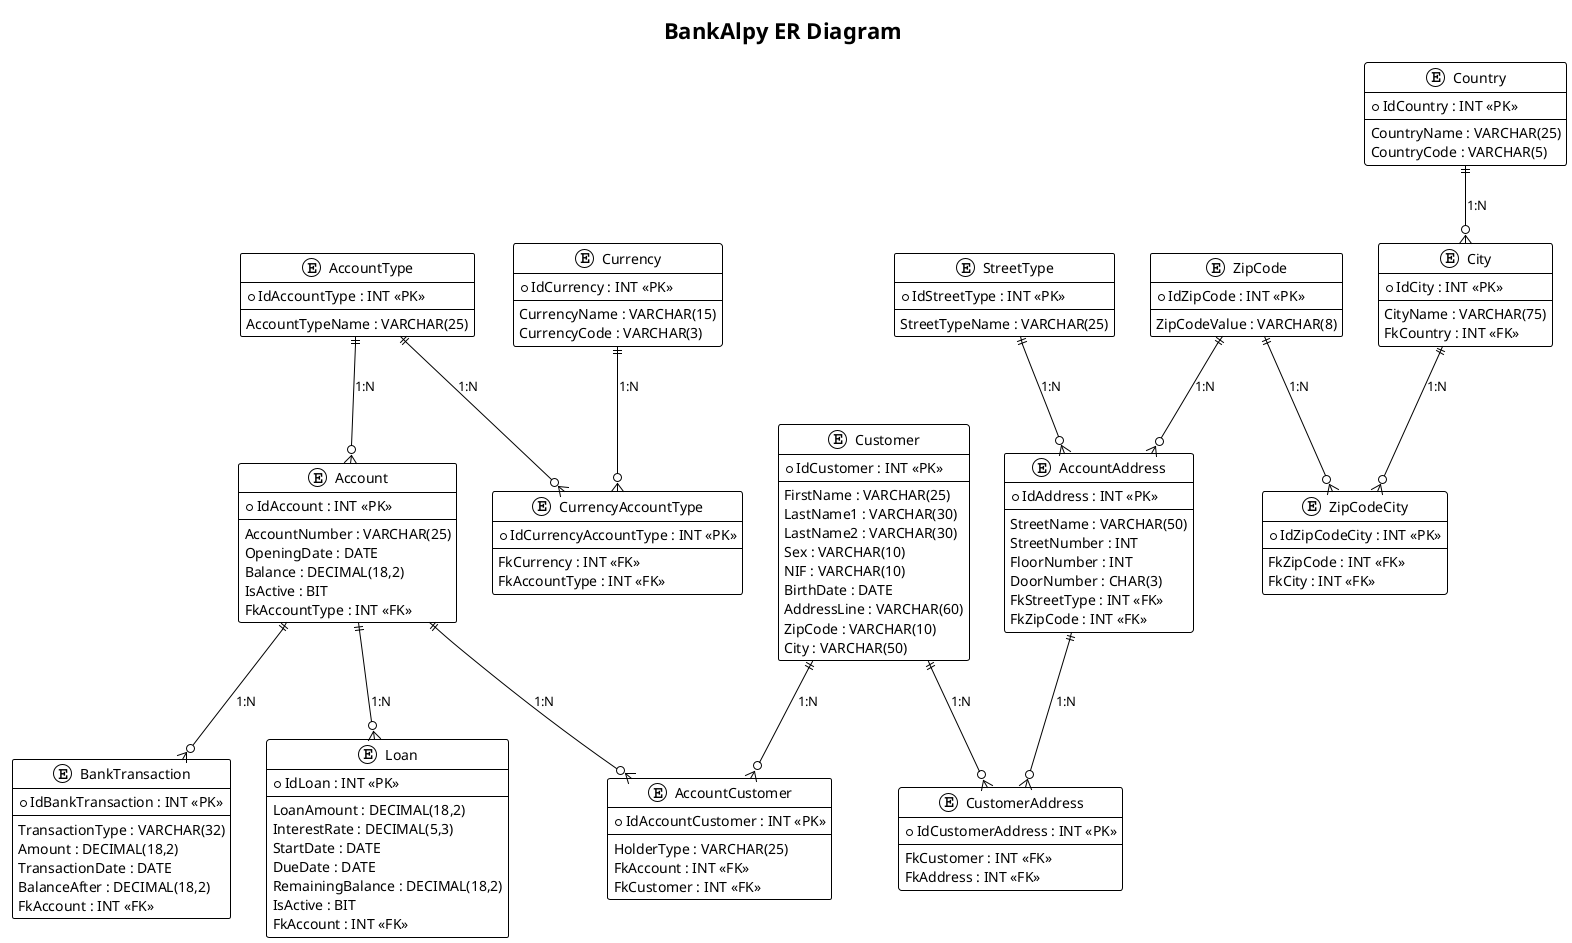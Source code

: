 @startuml
!theme plain

title **BankAlpy ER Diagram**

entity "Currency" as Currency {
    *IdCurrency : INT <<PK>>
    --
    CurrencyName : VARCHAR(15)
    CurrencyCode : VARCHAR(3)
}

entity "AccountType" as AccountType {
    *IdAccountType : INT <<PK>>
    --
    AccountTypeName : VARCHAR(25)
}

entity "CurrencyAccountType" as CurrencyAccountType {
    *IdCurrencyAccountType : INT <<PK>>
    --
    FkCurrency : INT <<FK>>
    FkAccountType : INT <<FK>>
}

entity "Account" as Account {
    *IdAccount : INT <<PK>>
    --
    AccountNumber : VARCHAR(25)
    OpeningDate : DATE
    Balance : DECIMAL(18,2)
    IsActive : BIT
    FkAccountType : INT <<FK>>
}

entity "Customer" as Customer {
    *IdCustomer : INT <<PK>>
    --
    FirstName : VARCHAR(25)
    LastName1 : VARCHAR(30)
    LastName2 : VARCHAR(30)
    Sex : VARCHAR(10)
    NIF : VARCHAR(10)
    BirthDate : DATE
    AddressLine : VARCHAR(60)
    ZipCode : VARCHAR(10)
    City : VARCHAR(50)
}

entity "AccountCustomer" as AccountCustomer {
    *IdAccountCustomer : INT <<PK>>
    --
    HolderType : VARCHAR(25)
    FkAccount : INT <<FK>>
    FkCustomer : INT <<FK>>
}

entity "BankTransaction" as BankTransaction {
    *IdBankTransaction : INT <<PK>>
    --
    TransactionType : VARCHAR(32)
    Amount : DECIMAL(18,2)
    TransactionDate : DATE
    BalanceAfter : DECIMAL(18,2)
    FkAccount : INT <<FK>>
}

entity "Loan" as Loan {
    *IdLoan : INT <<PK>>
    --
    LoanAmount : DECIMAL(18,2)
    InterestRate : DECIMAL(5,3)
    StartDate : DATE
    DueDate : DATE
    RemainingBalance : DECIMAL(18,2)
    IsActive : BIT
    FkAccount : INT <<FK>>
}

entity "Country" as Country {
    *IdCountry : INT <<PK>>
    --
    CountryName : VARCHAR(25)
    CountryCode : VARCHAR(5)
}

entity "City" as City {
    *IdCity : INT <<PK>>
    --
    CityName : VARCHAR(75)
    FkCountry : INT <<FK>>
}

entity "ZipCode" as ZipCode {
    *IdZipCode : INT <<PK>>
    --
    ZipCodeValue : VARCHAR(8)
}

entity "ZipCodeCity" as ZipCodeCity {
    *IdZipCodeCity : INT <<PK>>
    --
    FkZipCode : INT <<FK>>
    FkCity : INT <<FK>>
}

entity "StreetType" as StreetType {
    *IdStreetType : INT <<PK>>
    --
    StreetTypeName : VARCHAR(25)
}

entity "AccountAddress" as AccountAddress {
    *IdAddress : INT <<PK>>
    --
    StreetName : VARCHAR(50)
    StreetNumber : INT
    FloorNumber : INT
    DoorNumber : CHAR(3)
    FkStreetType : INT <<FK>>
    FkZipCode : INT <<FK>>
}

entity "CustomerAddress" as CustomerAddress {
    *IdCustomerAddress : INT <<PK>>
    --
    FkCustomer : INT <<FK>>
    FkAddress : INT <<FK>>
}


' ===========================
' Relationships with cardinalities
' ===========================

Currency ||--o{ CurrencyAccountType : "1:N"
AccountType ||--o{ CurrencyAccountType : "1:N"

AccountType ||--o{ Account : "1:N"

Account ||--o{ AccountCustomer : "1:N"
Customer ||--o{ AccountCustomer : "1:N"

Account ||--o{ BankTransaction : "1:N"

Account ||--o{ Loan : "1:N"

Country ||--o{ City : "1:N"

ZipCode ||--o{ ZipCodeCity : "1:N"
City ||--o{ ZipCodeCity : "1:N"

StreetType ||--o{ AccountAddress : "1:N"
ZipCode ||--o{ AccountAddress : "1:N"

Customer ||--o{ CustomerAddress : "1:N"
AccountAddress ||--o{ CustomerAddress : "1:N"

@enduml
